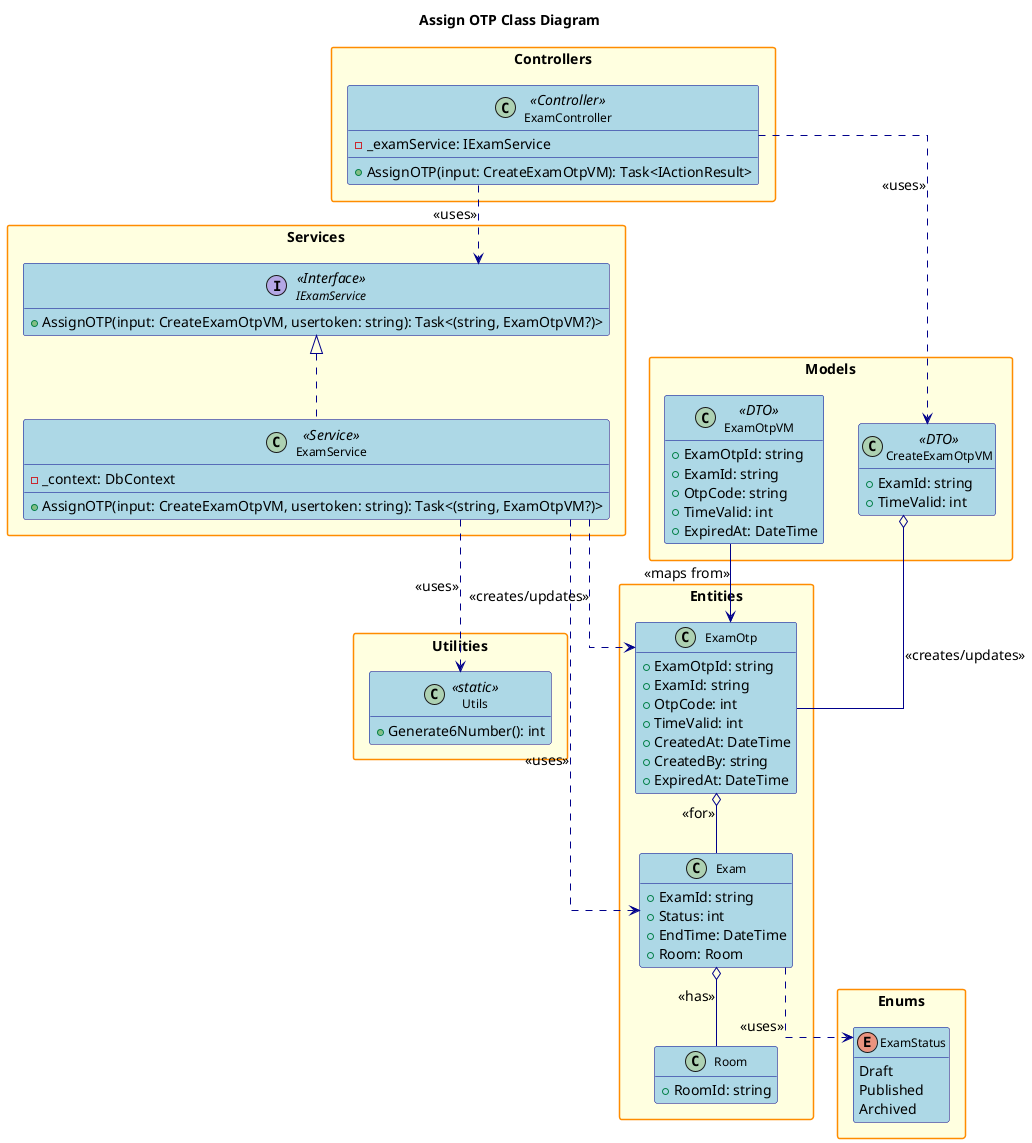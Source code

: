 @startuml
' Class Diagram for Assign OTP Feature

title Assign OTP Class Diagram

hide empty members
skinparam packageStyle rectangle
skinparam linetype ortho
skinparam defaultFontSize 14
skinparam defaultFontName Arial
skinparam classFontSize 12
skinparam classFontName Arial
skinparam noteFontSize 11
skinparam noteFontName Arial

' Increase spacing and sizing
skinparam class {
    BackgroundColor LightBlue
    BorderColor DarkBlue
    ArrowColor DarkBlue
    FontSize 12
}

skinparam package {
    BackgroundColor LightYellow
    BorderColor DarkOrange
    FontSize 14
    FontStyle bold
}

skinparam interface {
    BackgroundColor LightGreen
    BorderColor DarkGreen
    FontSize 12
}

skinparam enum {
    BackgroundColor LightCyan
    BorderColor DarkCyan
    FontSize 12
}

package "Controllers" {
    class ExamController <<Controller>> {
        - _examService: IExamService
        + AssignOTP(input: CreateExamOtpVM): Task<IActionResult>
    }
}

package "Services" {
    interface IExamService <<Interface>> {
        + AssignOTP(input: CreateExamOtpVM, usertoken: string): Task<(string, ExamOtpVM?)>
    }
    class ExamService <<Service>> {
        - _context: DbContext
        + AssignOTP(input: CreateExamOtpVM, usertoken: string): Task<(string, ExamOtpVM?)>
    }
}

package "Models" {
    class CreateExamOtpVM <<DTO>> {
        + ExamId: string
        + TimeValid: int
    }
    class ExamOtpVM <<DTO>> {
        + ExamOtpId: string
        + ExamId: string
        + OtpCode: string
        + TimeValid: int
        + ExpiredAt: DateTime
    }
}

package "Entities" {
    class Exam {
        + ExamId: string
        + Status: int
        + EndTime: DateTime
        + Room: Room
    }
    class ExamOtp {
        + ExamOtpId: string
        + ExamId: string
        + OtpCode: int
        + TimeValid: int
        + CreatedAt: DateTime
        + CreatedBy: string
        + ExpiredAt: DateTime
    }
    class Room {
        + RoomId: string
    }
}

package "Utilities" {
    class Utils <<static>> {
        + Generate6Number(): int
    }
}

package "Enums" {
    enum ExamStatus {
        Draft
        Published
        Archived
    }
}

' Relationships
ExamController ..> IExamService : <<uses>>
IExamService <|.. ExamService
ExamController ..> CreateExamOtpVM : <<uses>>
ExamService ..> Exam : <<uses>>
ExamService ..> ExamOtp : <<creates/updates>>
ExamService ..> Utils : <<uses>>
CreateExamOtpVM o-- ExamOtp : <<creates/updates>>
Exam o-- Room : <<has>>
Exam ..> ExamStatus : <<uses>>
ExamOtp o-- Exam : <<for>>
ExamOtpVM --> ExamOtp : <<maps from>>

@enduml 